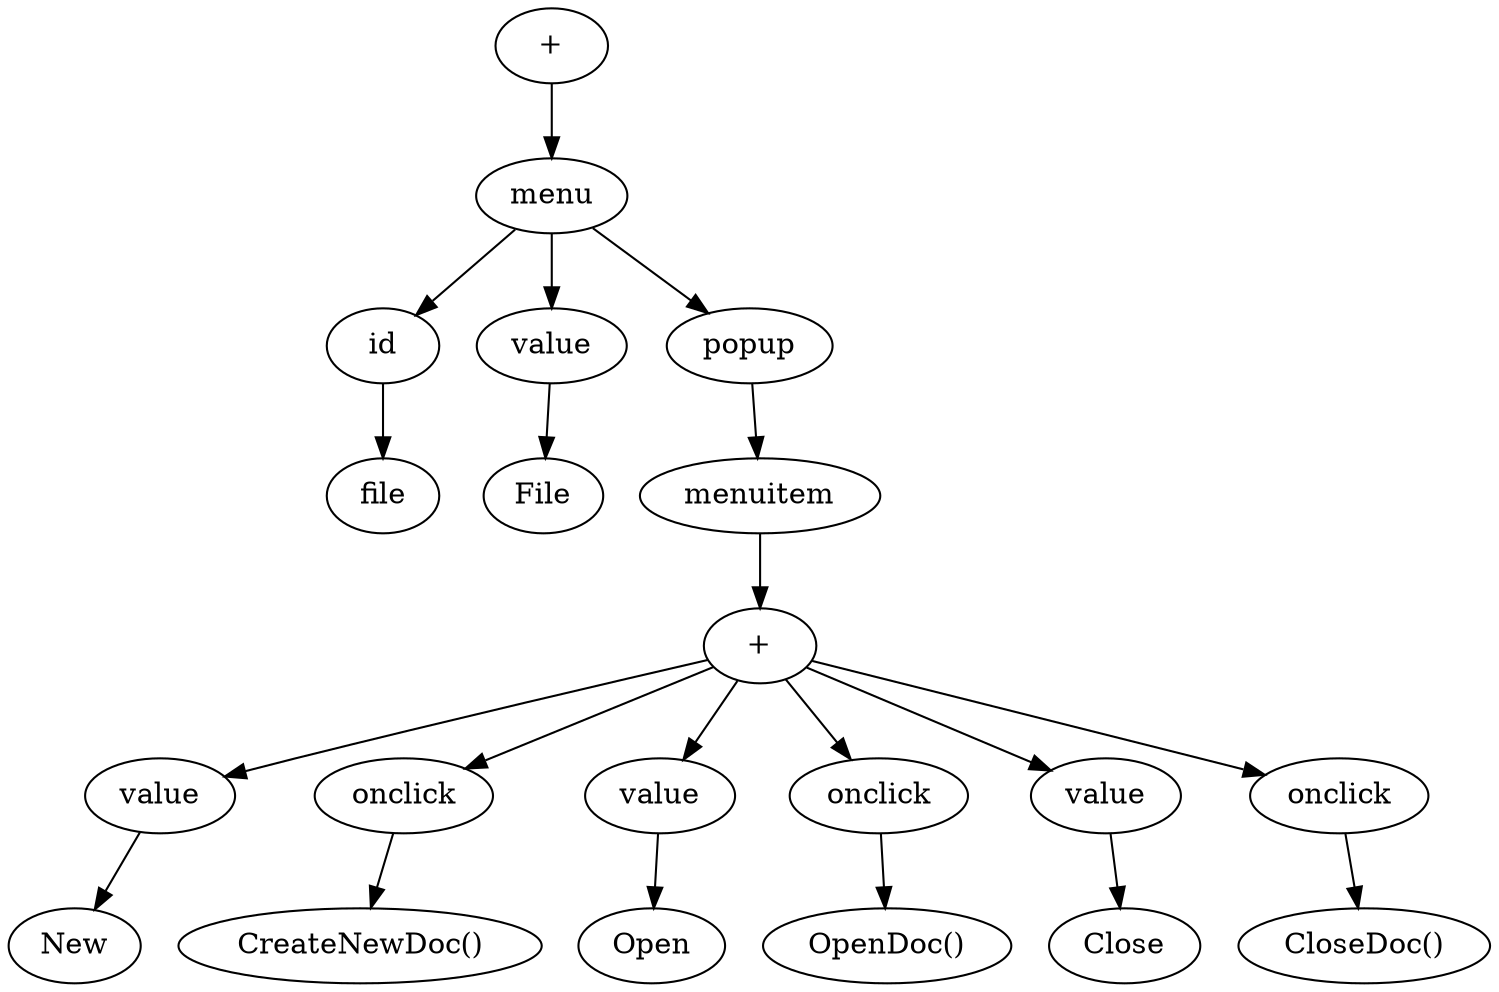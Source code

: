 // code tree
digraph {
	0 [label="+"]
	1 [label=menu]
	0 -> 1
	2 [label=id]
	1 -> 2
	3 [label=file]
	2 -> 3
	4 [label=value]
	1 -> 4
	5 [label=File]
	4 -> 5
	6 [label=popup]
	1 -> 6
	7 [label=menuitem]
	6 -> 7
	8 [label="+"]
	7 -> 8
	9 [label=value]
	8 -> 9
	10 [label=New]
	9 -> 10
	11 [label=onclick]
	8 -> 11
	12 [label="CreateNewDoc()"]
	11 -> 12
	13 [label=value]
	8 -> 13
	14 [label=Open]
	13 -> 14
	15 [label=onclick]
	8 -> 15
	16 [label="OpenDoc()"]
	15 -> 16
	17 [label=value]
	8 -> 17
	18 [label=Close]
	17 -> 18
	19 [label=onclick]
	8 -> 19
	20 [label="CloseDoc()"]
	19 -> 20
}
